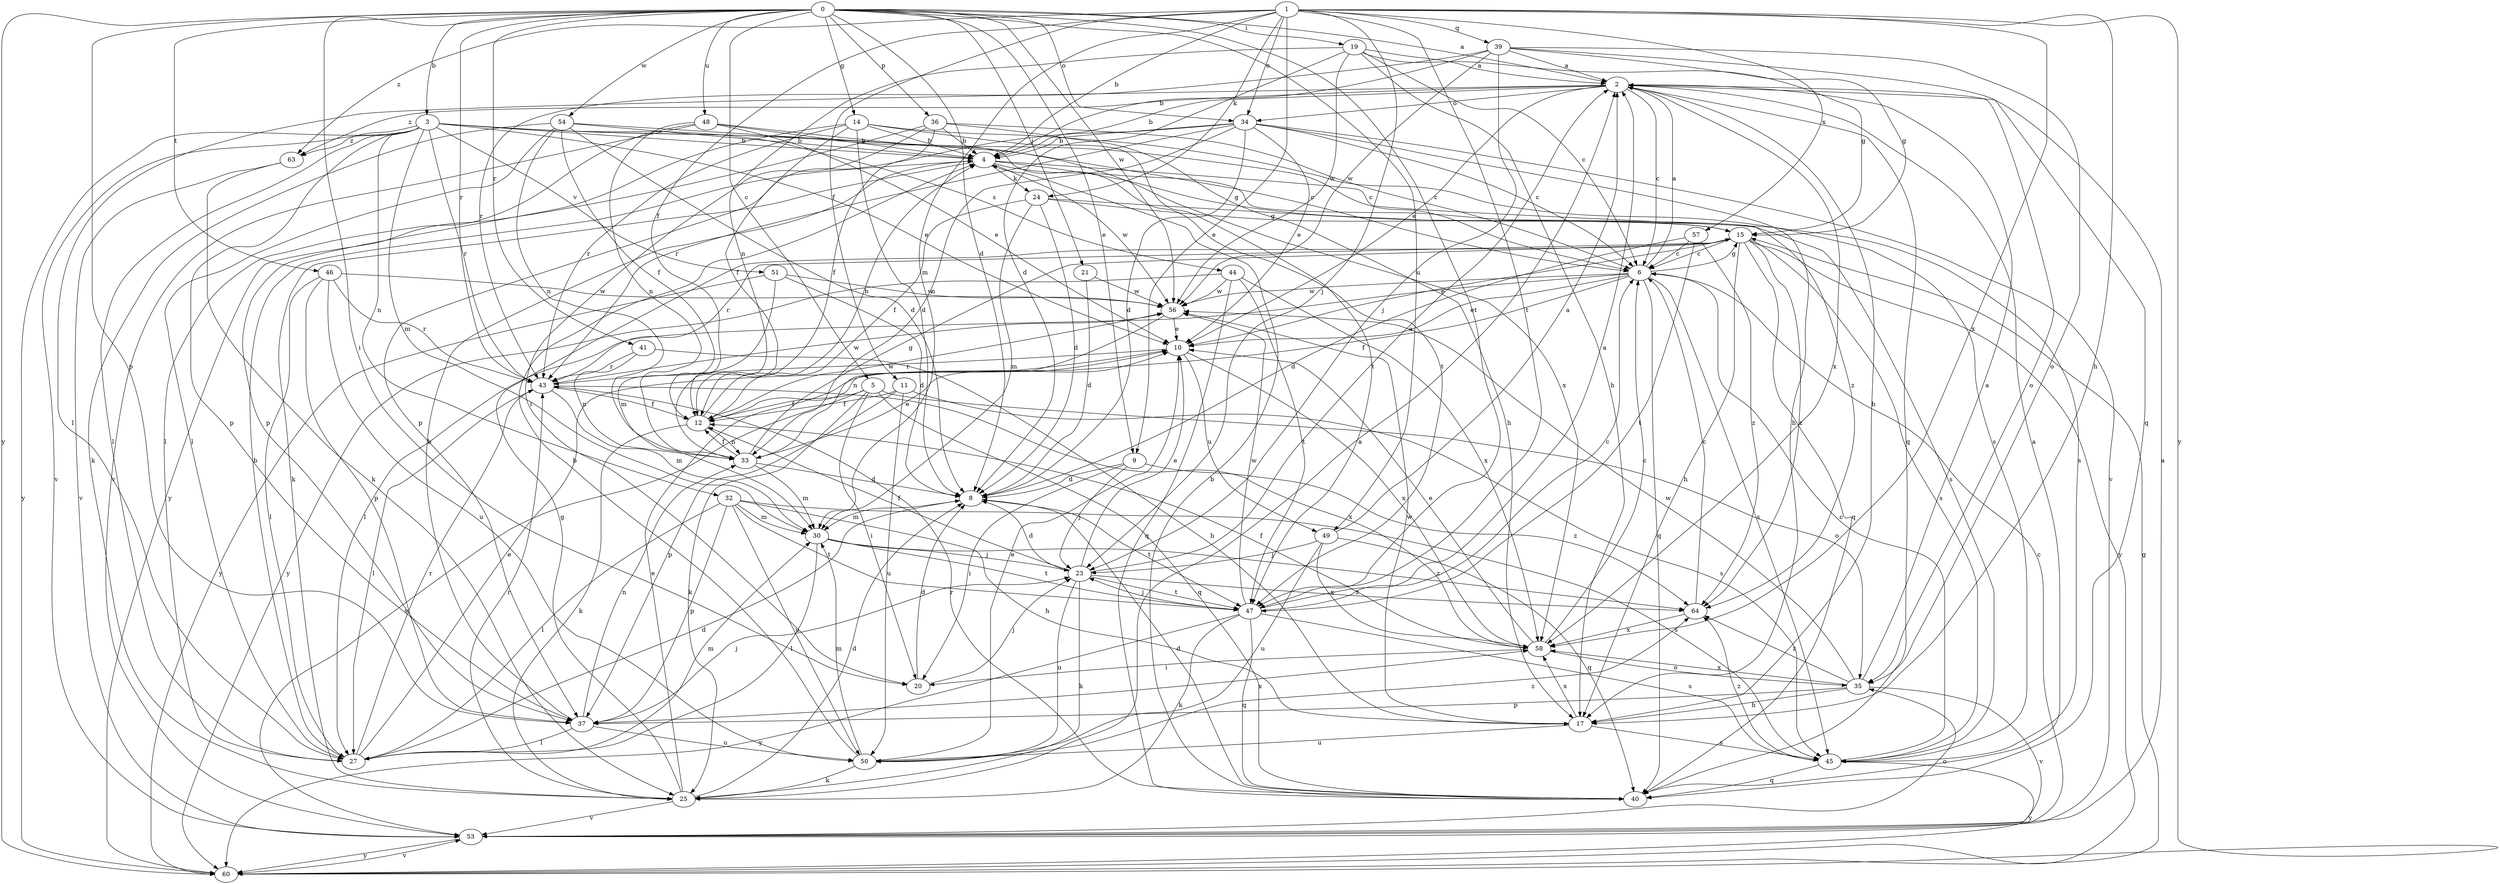 strict digraph  {
0;
1;
2;
3;
4;
5;
6;
8;
9;
10;
11;
12;
14;
15;
17;
19;
20;
21;
23;
24;
25;
27;
30;
32;
33;
34;
35;
36;
37;
39;
40;
41;
43;
44;
45;
46;
47;
48;
49;
50;
51;
53;
54;
56;
57;
58;
60;
63;
64;
0 -> 2  [label=a];
0 -> 3  [label=b];
0 -> 5  [label=c];
0 -> 8  [label=d];
0 -> 9  [label=e];
0 -> 14  [label=g];
0 -> 19  [label=i];
0 -> 20  [label=i];
0 -> 21  [label=j];
0 -> 34  [label=o];
0 -> 36  [label=p];
0 -> 37  [label=p];
0 -> 41  [label=r];
0 -> 43  [label=r];
0 -> 46  [label=t];
0 -> 47  [label=t];
0 -> 48  [label=u];
0 -> 49  [label=u];
0 -> 54  [label=w];
0 -> 56  [label=w];
0 -> 60  [label=y];
1 -> 4  [label=b];
1 -> 9  [label=e];
1 -> 11  [label=f];
1 -> 12  [label=f];
1 -> 17  [label=h];
1 -> 23  [label=j];
1 -> 24  [label=k];
1 -> 30  [label=m];
1 -> 34  [label=o];
1 -> 39  [label=q];
1 -> 47  [label=t];
1 -> 57  [label=x];
1 -> 58  [label=x];
1 -> 60  [label=y];
1 -> 63  [label=z];
2 -> 4  [label=b];
2 -> 6  [label=c];
2 -> 10  [label=e];
2 -> 17  [label=h];
2 -> 27  [label=l];
2 -> 34  [label=o];
2 -> 35  [label=o];
2 -> 40  [label=q];
2 -> 58  [label=x];
2 -> 63  [label=z];
3 -> 4  [label=b];
3 -> 6  [label=c];
3 -> 10  [label=e];
3 -> 27  [label=l];
3 -> 30  [label=m];
3 -> 32  [label=n];
3 -> 37  [label=p];
3 -> 43  [label=r];
3 -> 44  [label=s];
3 -> 47  [label=t];
3 -> 51  [label=v];
3 -> 53  [label=v];
3 -> 60  [label=y];
3 -> 63  [label=z];
4 -> 15  [label=g];
4 -> 24  [label=k];
4 -> 25  [label=k];
4 -> 45  [label=s];
4 -> 56  [label=w];
4 -> 64  [label=z];
5 -> 12  [label=f];
5 -> 20  [label=i];
5 -> 25  [label=k];
5 -> 35  [label=o];
5 -> 40  [label=q];
5 -> 53  [label=v];
6 -> 2  [label=a];
6 -> 10  [label=e];
6 -> 12  [label=f];
6 -> 15  [label=g];
6 -> 27  [label=l];
6 -> 40  [label=q];
6 -> 45  [label=s];
6 -> 56  [label=w];
8 -> 30  [label=m];
8 -> 47  [label=t];
9 -> 8  [label=d];
9 -> 20  [label=i];
9 -> 23  [label=j];
9 -> 64  [label=z];
10 -> 43  [label=r];
10 -> 49  [label=u];
10 -> 58  [label=x];
11 -> 12  [label=f];
11 -> 37  [label=p];
11 -> 45  [label=s];
11 -> 50  [label=u];
12 -> 4  [label=b];
12 -> 25  [label=k];
12 -> 33  [label=n];
12 -> 56  [label=w];
14 -> 4  [label=b];
14 -> 8  [label=d];
14 -> 12  [label=f];
14 -> 37  [label=p];
14 -> 43  [label=r];
14 -> 45  [label=s];
14 -> 47  [label=t];
15 -> 6  [label=c];
15 -> 10  [label=e];
15 -> 17  [label=h];
15 -> 40  [label=q];
15 -> 43  [label=r];
15 -> 45  [label=s];
15 -> 60  [label=y];
15 -> 64  [label=z];
17 -> 45  [label=s];
17 -> 50  [label=u];
17 -> 56  [label=w];
17 -> 58  [label=x];
19 -> 2  [label=a];
19 -> 6  [label=c];
19 -> 8  [label=d];
19 -> 15  [label=g];
19 -> 17  [label=h];
19 -> 33  [label=n];
19 -> 56  [label=w];
20 -> 8  [label=d];
20 -> 23  [label=j];
21 -> 8  [label=d];
21 -> 56  [label=w];
23 -> 2  [label=a];
23 -> 8  [label=d];
23 -> 10  [label=e];
23 -> 12  [label=f];
23 -> 25  [label=k];
23 -> 47  [label=t];
23 -> 50  [label=u];
23 -> 64  [label=z];
24 -> 8  [label=d];
24 -> 12  [label=f];
24 -> 15  [label=g];
24 -> 30  [label=m];
24 -> 45  [label=s];
25 -> 2  [label=a];
25 -> 8  [label=d];
25 -> 10  [label=e];
25 -> 15  [label=g];
25 -> 43  [label=r];
25 -> 53  [label=v];
27 -> 4  [label=b];
27 -> 8  [label=d];
27 -> 10  [label=e];
27 -> 30  [label=m];
27 -> 43  [label=r];
30 -> 23  [label=j];
30 -> 27  [label=l];
30 -> 47  [label=t];
30 -> 64  [label=z];
32 -> 17  [label=h];
32 -> 27  [label=l];
32 -> 30  [label=m];
32 -> 37  [label=p];
32 -> 45  [label=s];
32 -> 47  [label=t];
32 -> 50  [label=u];
33 -> 8  [label=d];
33 -> 10  [label=e];
33 -> 12  [label=f];
33 -> 15  [label=g];
33 -> 30  [label=m];
34 -> 4  [label=b];
34 -> 6  [label=c];
34 -> 8  [label=d];
34 -> 10  [label=e];
34 -> 17  [label=h];
34 -> 33  [label=n];
34 -> 37  [label=p];
34 -> 43  [label=r];
34 -> 53  [label=v];
35 -> 2  [label=a];
35 -> 17  [label=h];
35 -> 37  [label=p];
35 -> 53  [label=v];
35 -> 56  [label=w];
35 -> 58  [label=x];
35 -> 64  [label=z];
36 -> 4  [label=b];
36 -> 6  [label=c];
36 -> 12  [label=f];
36 -> 17  [label=h];
36 -> 20  [label=i];
36 -> 60  [label=y];
37 -> 4  [label=b];
37 -> 23  [label=j];
37 -> 27  [label=l];
37 -> 33  [label=n];
37 -> 50  [label=u];
37 -> 58  [label=x];
39 -> 2  [label=a];
39 -> 4  [label=b];
39 -> 15  [label=g];
39 -> 23  [label=j];
39 -> 35  [label=o];
39 -> 40  [label=q];
39 -> 43  [label=r];
39 -> 56  [label=w];
40 -> 2  [label=a];
40 -> 4  [label=b];
40 -> 8  [label=d];
40 -> 43  [label=r];
41 -> 17  [label=h];
41 -> 33  [label=n];
41 -> 43  [label=r];
43 -> 12  [label=f];
43 -> 27  [label=l];
43 -> 30  [label=m];
43 -> 56  [label=w];
43 -> 58  [label=x];
44 -> 40  [label=q];
44 -> 47  [label=t];
44 -> 56  [label=w];
44 -> 58  [label=x];
44 -> 60  [label=y];
45 -> 6  [label=c];
45 -> 40  [label=q];
45 -> 60  [label=y];
45 -> 64  [label=z];
46 -> 27  [label=l];
46 -> 37  [label=p];
46 -> 43  [label=r];
46 -> 50  [label=u];
46 -> 56  [label=w];
47 -> 2  [label=a];
47 -> 6  [label=c];
47 -> 23  [label=j];
47 -> 25  [label=k];
47 -> 40  [label=q];
47 -> 45  [label=s];
47 -> 56  [label=w];
47 -> 60  [label=y];
48 -> 4  [label=b];
48 -> 10  [label=e];
48 -> 27  [label=l];
48 -> 33  [label=n];
48 -> 53  [label=v];
48 -> 58  [label=x];
49 -> 2  [label=a];
49 -> 23  [label=j];
49 -> 40  [label=q];
49 -> 50  [label=u];
49 -> 58  [label=x];
50 -> 4  [label=b];
50 -> 10  [label=e];
50 -> 25  [label=k];
50 -> 30  [label=m];
50 -> 64  [label=z];
51 -> 8  [label=d];
51 -> 30  [label=m];
51 -> 56  [label=w];
51 -> 60  [label=y];
53 -> 2  [label=a];
53 -> 6  [label=c];
53 -> 35  [label=o];
53 -> 60  [label=y];
54 -> 4  [label=b];
54 -> 6  [label=c];
54 -> 8  [label=d];
54 -> 12  [label=f];
54 -> 25  [label=k];
54 -> 27  [label=l];
54 -> 33  [label=n];
56 -> 10  [label=e];
56 -> 33  [label=n];
57 -> 6  [label=c];
57 -> 8  [label=d];
57 -> 47  [label=t];
57 -> 64  [label=z];
58 -> 6  [label=c];
58 -> 10  [label=e];
58 -> 12  [label=f];
58 -> 20  [label=i];
58 -> 35  [label=o];
60 -> 15  [label=g];
60 -> 53  [label=v];
63 -> 25  [label=k];
63 -> 53  [label=v];
64 -> 6  [label=c];
64 -> 58  [label=x];
}
